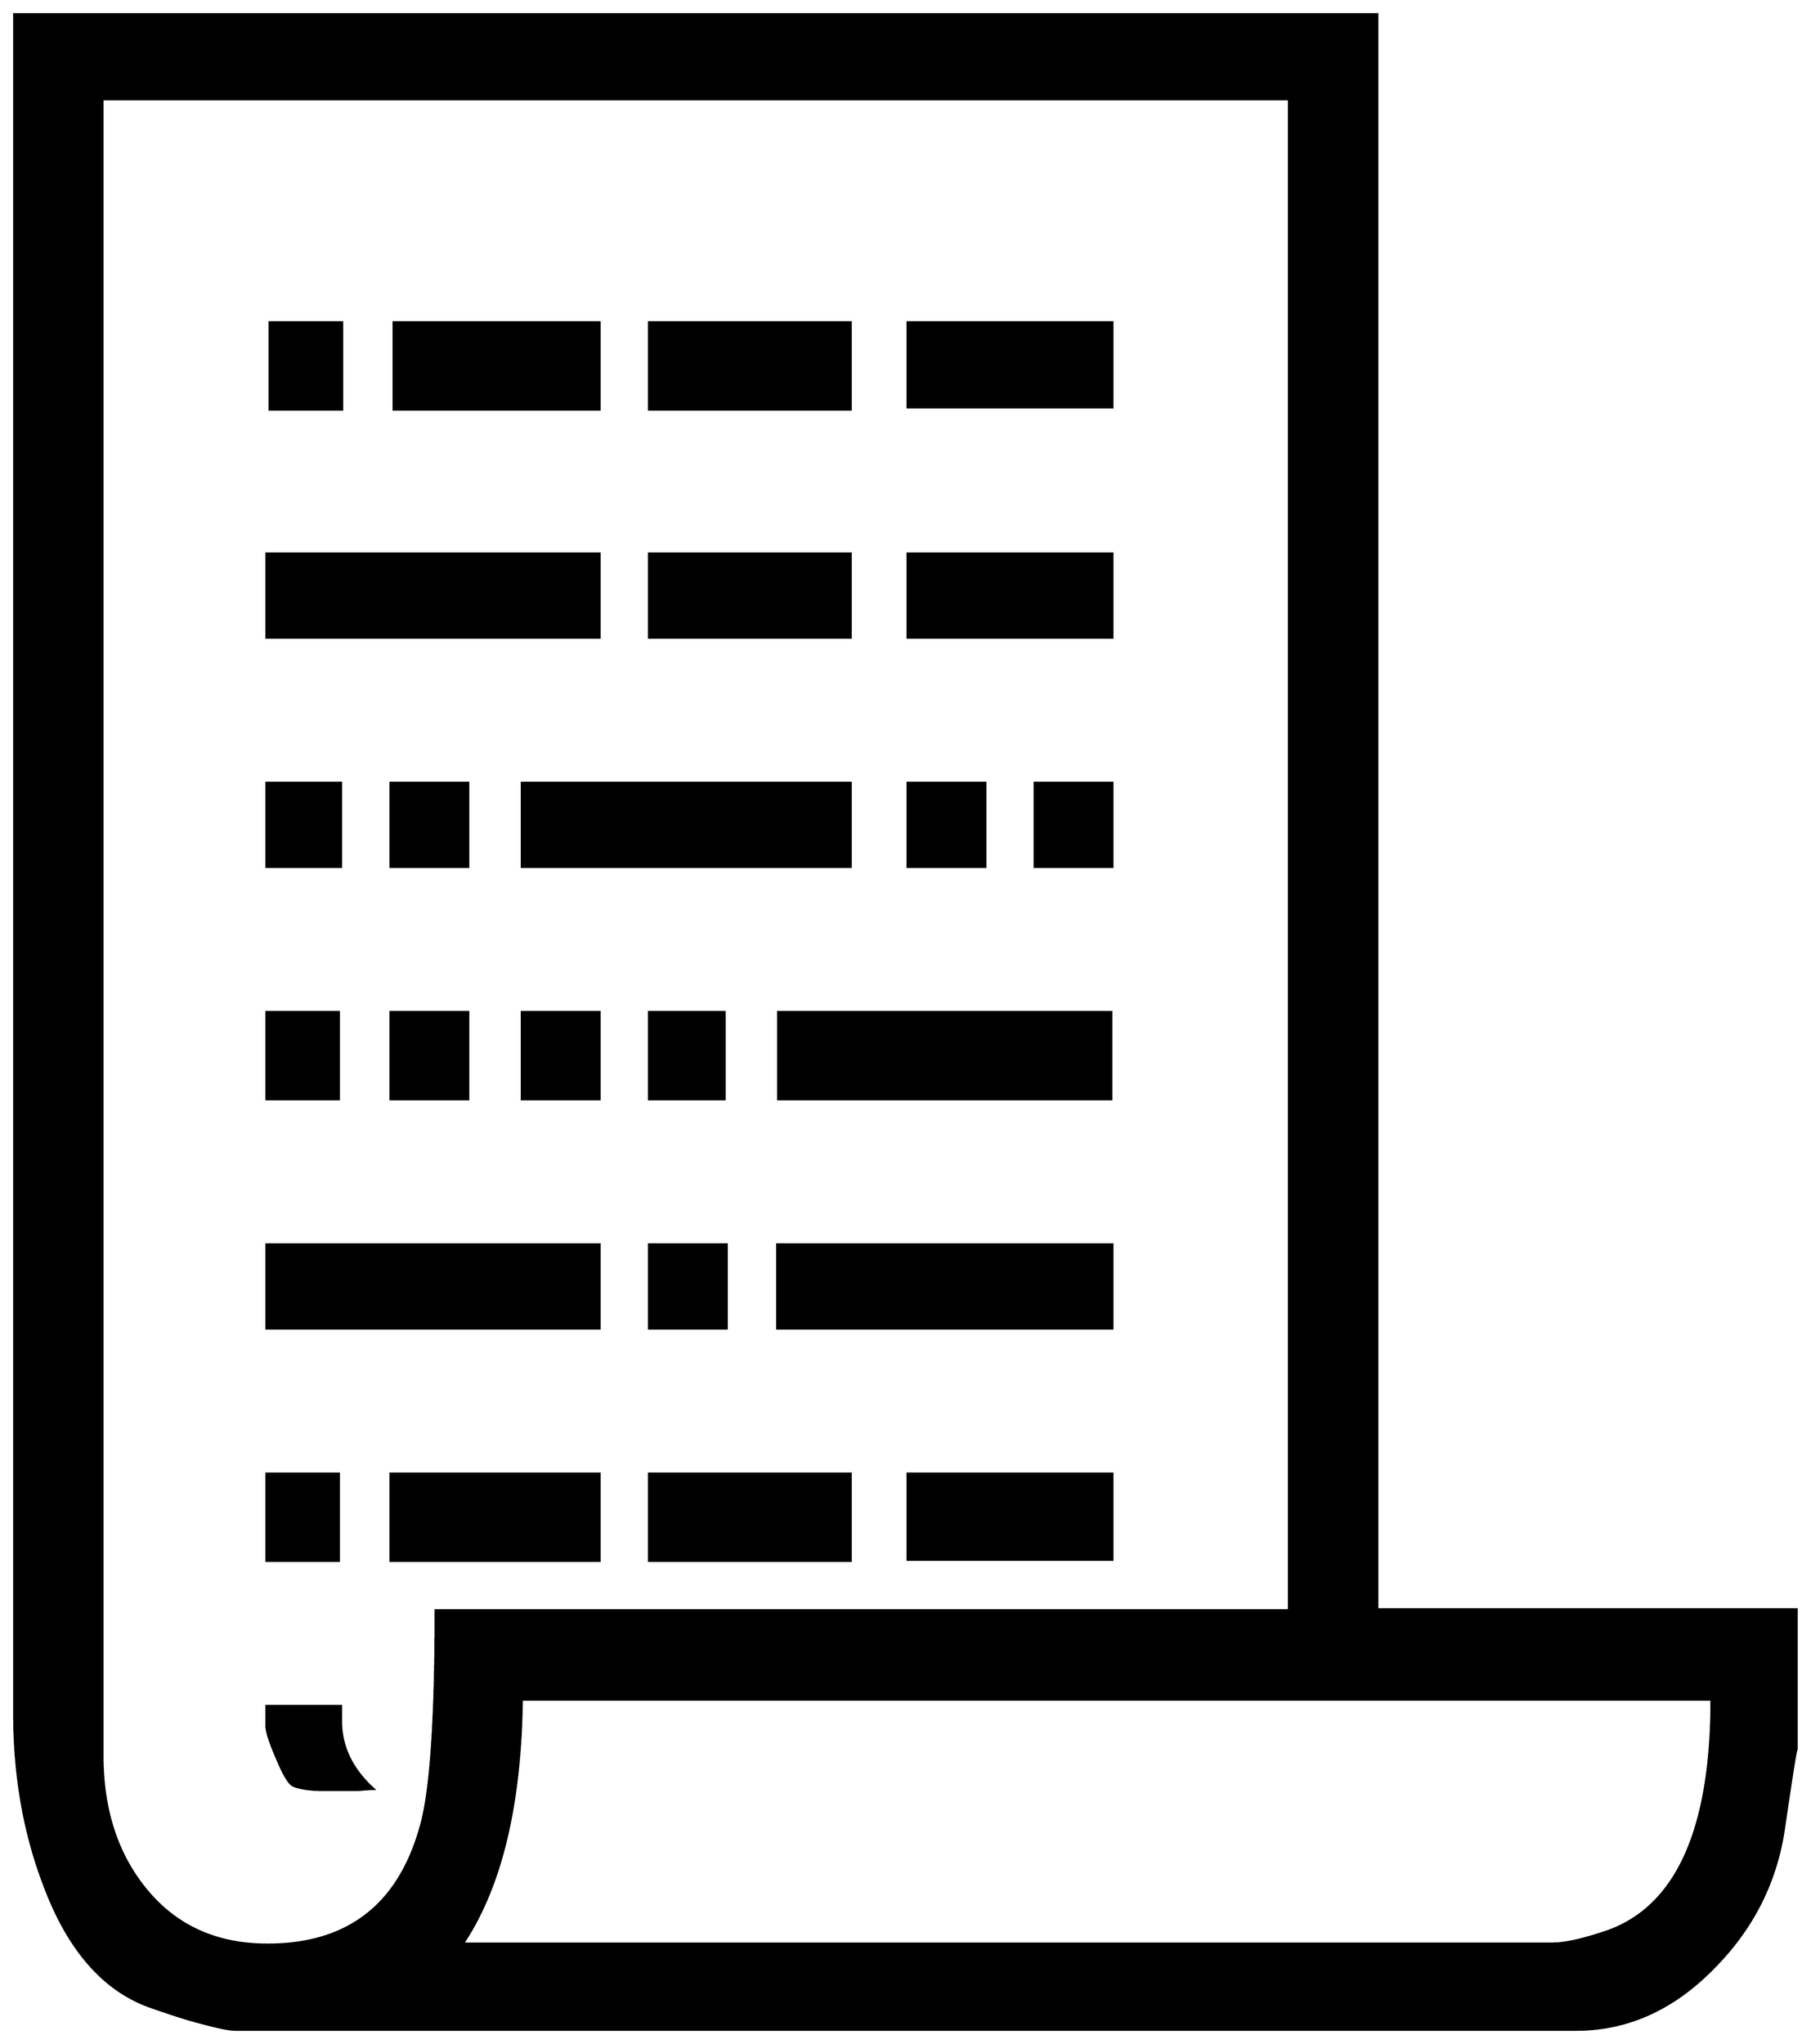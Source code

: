 


\begin{tikzpicture}[y=0.80pt, x=0.80pt, yscale=-1.0, xscale=1.0, inner sep=0pt, outer sep=0pt]
\begin{scope}[shift={(100.0,1708.0)},nonzero rule]
  \path[draw=.,fill=.,line width=1.600pt] (1778.0,108.0) .. controls
    (1778.0,102.667) and (1774.0,127.333) .. (1766.0,182.0) ..
    controls (1758.667,232.667) and (1736.667,276.667) .. (1700.0,314.0)
    .. controls (1661.333,354.0) and (1617.333,374.0) ..
    (1568.0,374.0) -- (292.0,374.0) .. controls (286.0,374.0)
    and (272.333,371.0) .. (251.0,365.0) .. controls (243.667,363.0)
    and (231.333,359.0) .. (214.0,353.0) .. controls (168.0,337.667)
    and (133.333,298.333) .. (110.0,235.0) .. controls (91.333,185.667)
    and (82.0,131.667) .. (82.0,73.0) -- (82.0,-1543.0) --
    (1379.0,-1543.0) -- (1379.0,-26.0) -- (1778.0,-26.0) --
    (1778.0,108.0) -- cycle(1295.0,-25.0) -- (1295.0,-1462.0) --
    (166.0,-1462.0) -- (166.0,113.0) .. controls (166.0,163.667)
    and (179.333,205.667) .. (206.0,239.0) .. controls (234.667,275.0)
    and (273.667,293.0) .. (323.0,293.0) .. controls (399.667,293.0)
    and (448.333,255.333) .. (469.0,180.0) .. controls (478.333,147.333)
    and (483.0,79.0) .. (483.0,-25.0) -- (1295.0,-25.0) --
    cycle(1697.0,60.0) -- (565.0,60.0) .. controls (563.667,160.667)
    and (545.0,238.0) .. (509.0,292.0) -- (1546.0,292.0) ..
    controls (1557.333,292.0) and (1574.0,288.333) .. (1596.0,281.0)
    .. controls (1663.333,258.333) and (1697.0,184.667) ..
    (1697.0,60.0) -- cycle(1127.0,-1169.0) -- (932.0,-1169.0) --
    (932.0,-1250.0) -- (1127.0,-1250.0) -- (1127.0,-1169.0) --
    cycle(1127.0,-950.0) -- (932.0,-950.0) -- (932.0,-1030.0) --
    (1127.0,-1030.0) -- (1127.0,-950.0) -- cycle(878.0,-1167.0)
    -- (686.0,-1167.0) -- (686.0,-1250.0) -- (878.0,-1250.0) --
    (878.0,-1167.0) -- cycle(1127.0,-732.0) -- (1053.0,-732.0)
    -- (1053.0,-812.0) -- (1127.0,-812.0) -- (1127.0,-732.0) --
    cycle(878.0,-950.0) -- (686.0,-950.0) -- (686.0,-1030.0) --
    (878.0,-1030.0) -- (878.0,-950.0) -- cycle(639.0,-1167.0) --
    (443.0,-1167.0) -- (443.0,-1250.0) -- (639.0,-1250.0) --
    (639.0,-1167.0) -- cycle(1006.0,-732.0) -- (932.0,-732.0) --
    (932.0,-812.0) -- (1006.0,-812.0) -- (1006.0,-732.0) --
    cycle(394.0,-1167.0) -- (325.0,-1167.0) -- (325.0,-1250.0)
    -- (394.0,-1250.0) -- (394.0,-1167.0) --
    cycle(1126.0,-511.0) -- (809.0,-511.0) -- (809.0,-594.0) --
    (1126.0,-594.0) -- (1126.0,-511.0) -- cycle(878.0,-732.0) --
    (565.0,-732.0) -- (565.0,-812.0) -- (878.0,-812.0) --
    (878.0,-732.0) -- cycle(639.0,-950.0) -- (322.0,-950.0) --
    (322.0,-1030.0) -- (639.0,-1030.0) -- (639.0,-950.0) --
    cycle(1127.0,-293.0) -- (808.0,-293.0) -- (808.0,-373.0) --
    (1127.0,-373.0) -- (1127.0,-293.0) -- cycle(758.0,-511.0) --
    (686.0,-511.0) -- (686.0,-594.0) -- (758.0,-594.0) --
    (758.0,-511.0) -- cycle(514.0,-732.0) -- (440.0,-732.0) --
    (440.0,-812.0) -- (514.0,-812.0) -- (514.0,-732.0) --
    cycle(639.0,-511.0) -- (565.0,-511.0) -- (565.0,-594.0) --
    (639.0,-594.0) -- (639.0,-511.0) -- cycle(1127.0,-73.0) --
    (932.0,-73.0) -- (932.0,-155.0) -- (1127.0,-155.0) --
    (1127.0,-73.0) -- cycle(393.0,-732.0) -- (322.0,-732.0) --
    (322.0,-812.0) -- (393.0,-812.0) -- (393.0,-732.0) --
    cycle(760.0,-293.0) -- (686.0,-293.0) -- (686.0,-373.0) --
    (760.0,-373.0) -- (760.0,-293.0) -- cycle(514.0,-511.0) --
    (440.0,-511.0) -- (440.0,-594.0) -- (514.0,-594.0) --
    (514.0,-511.0) -- cycle(391.0,-511.0) -- (322.0,-511.0) --
    (322.0,-594.0) -- (391.0,-594.0) -- (391.0,-511.0) --
    cycle(878.0,-72.0) -- (686.0,-72.0) -- (686.0,-155.0) --
    (878.0,-155.0) -- (878.0,-72.0) -- cycle(639.0,-293.0) --
    (322.0,-293.0) -- (322.0,-373.0) -- (639.0,-373.0) --
    (639.0,-293.0) -- cycle(639.0,-72.0) -- (440.0,-72.0) --
    (440.0,-155.0) -- (639.0,-155.0) -- (639.0,-72.0) --
    cycle(391.0,-72.0) -- (322.0,-72.0) -- (322.0,-155.0) --
    (391.0,-155.0) -- (391.0,-72.0) -- cycle(424.0,145.0) ..
    controls (421.333,145.0) and (416.333,145.333) .. (409.0,146.0) ..
    controls (402.333,146.0) and (397.333,146.0) .. (394.0,146.0) --
    (377.0,146.0) .. controls (364.333,146.0) and (354.667,144.667) ..
    (348.0,142.0) .. controls (344.0,140.667) and (338.667,132.0) ..
    (332.0,116.0) .. controls (325.333,100.667) and (322.0,90.333) ..
    (322.0,85.0) -- (322.0,66.0) -- (393.0,66.0) --
    (393.0,78.0) .. controls (392.333,103.333) and (402.667,125.667) ..
    (424.0,145.0) -- cycle;
\end{scope}

\end{tikzpicture}

